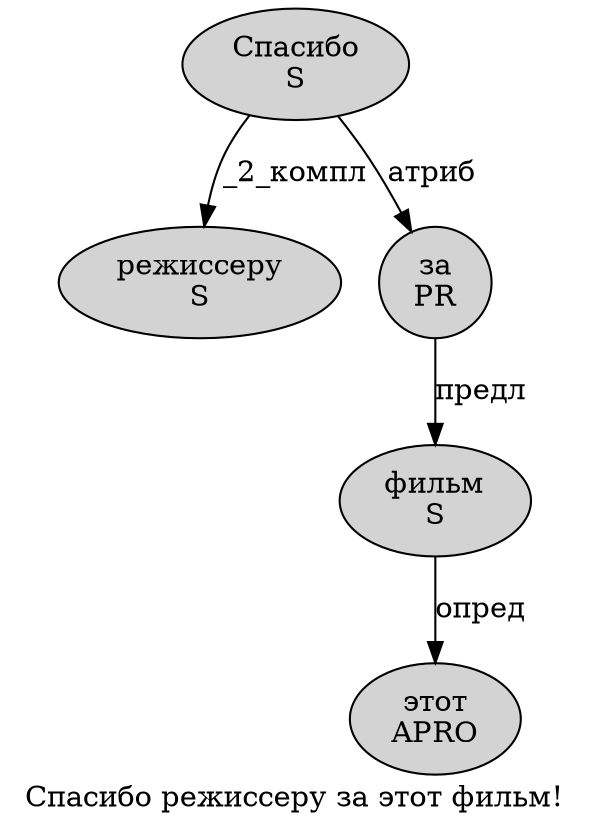digraph SENTENCE_1933 {
	graph [label="Спасибо режиссеру за этот фильм!"]
	node [style=filled]
		0 [label="Спасибо
S" color="" fillcolor=lightgray penwidth=1 shape=ellipse]
		1 [label="режиссеру
S" color="" fillcolor=lightgray penwidth=1 shape=ellipse]
		2 [label="за
PR" color="" fillcolor=lightgray penwidth=1 shape=ellipse]
		3 [label="этот
APRO" color="" fillcolor=lightgray penwidth=1 shape=ellipse]
		4 [label="фильм
S" color="" fillcolor=lightgray penwidth=1 shape=ellipse]
			2 -> 4 [label="предл"]
			0 -> 1 [label="_2_компл"]
			0 -> 2 [label="атриб"]
			4 -> 3 [label="опред"]
}